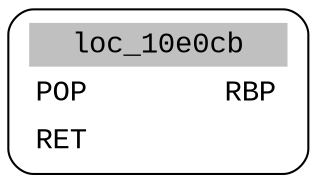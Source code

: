 digraph asm_graph {
1941 [
shape="Mrecord" fontname="Courier New"label =<<table border="0" cellborder="0" cellpadding="3"><tr><td align="center" colspan="2" bgcolor="grey">loc_10e0cb</td></tr><tr><td align="left">POP        RBP</td></tr><tr><td align="left">RET        </td></tr></table>> ];
}